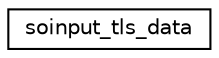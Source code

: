 digraph "Graphical Class Hierarchy"
{
 // LATEX_PDF_SIZE
  edge [fontname="Helvetica",fontsize="10",labelfontname="Helvetica",labelfontsize="10"];
  node [fontname="Helvetica",fontsize="10",shape=record];
  rankdir="LR";
  Node0 [label="soinput_tls_data",height=0.2,width=0.4,color="black", fillcolor="white", style="filled",URL="$structsoinput__tls__data.html",tooltip=" "];
}
